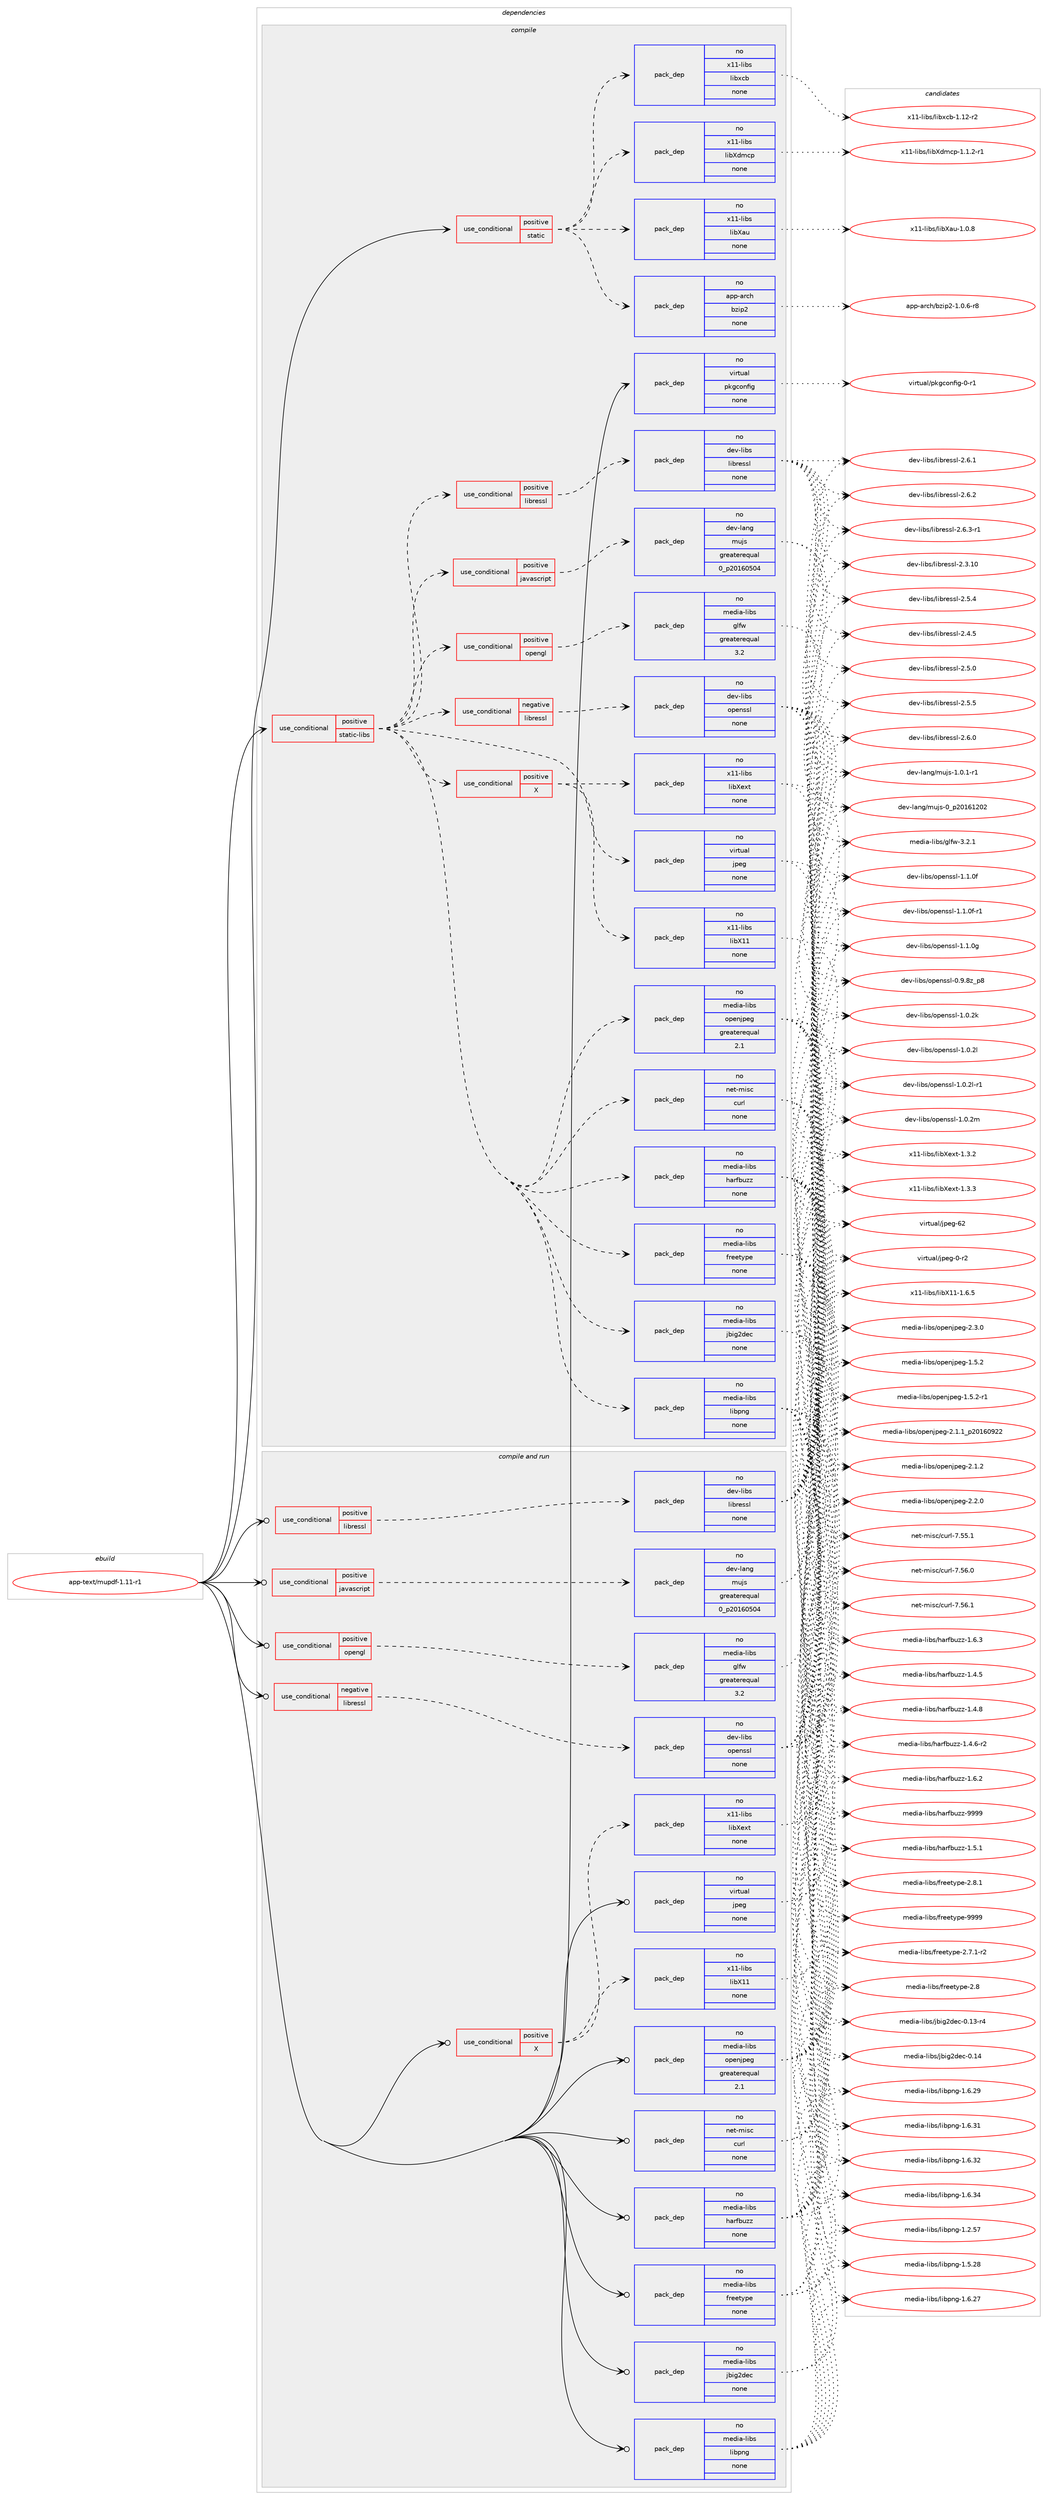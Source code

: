 digraph prolog {

# *************
# Graph options
# *************

newrank=true;
concentrate=true;
compound=true;
graph [rankdir=LR,fontname=Helvetica,fontsize=10,ranksep=1.5];#, ranksep=2.5, nodesep=0.2];
edge  [arrowhead=vee];
node  [fontname=Helvetica,fontsize=10];

# **********
# The ebuild
# **********

subgraph cluster_leftcol {
color=gray;
rank=same;
label=<<i>ebuild</i>>;
id [label="app-text/mupdf-1.11-r1", color=red, width=4, href="../app-text/mupdf-1.11-r1.svg"];
}

# ****************
# The dependencies
# ****************

subgraph cluster_midcol {
color=gray;
label=<<i>dependencies</i>>;
subgraph cluster_compile {
fillcolor="#eeeeee";
style=filled;
label=<<i>compile</i>>;
subgraph cond14798 {
dependency58202 [label=<<TABLE BORDER="0" CELLBORDER="1" CELLSPACING="0" CELLPADDING="4"><TR><TD ROWSPAN="3" CELLPADDING="10">use_conditional</TD></TR><TR><TD>positive</TD></TR><TR><TD>static</TD></TR></TABLE>>, shape=none, color=red];
subgraph pack42316 {
dependency58203 [label=<<TABLE BORDER="0" CELLBORDER="1" CELLSPACING="0" CELLPADDING="4" WIDTH="220"><TR><TD ROWSPAN="6" CELLPADDING="30">pack_dep</TD></TR><TR><TD WIDTH="110">no</TD></TR><TR><TD>app-arch</TD></TR><TR><TD>bzip2</TD></TR><TR><TD>none</TD></TR><TR><TD></TD></TR></TABLE>>, shape=none, color=blue];
}
dependency58202:e -> dependency58203:w [weight=20,style="dashed",arrowhead="vee"];
subgraph pack42317 {
dependency58204 [label=<<TABLE BORDER="0" CELLBORDER="1" CELLSPACING="0" CELLPADDING="4" WIDTH="220"><TR><TD ROWSPAN="6" CELLPADDING="30">pack_dep</TD></TR><TR><TD WIDTH="110">no</TD></TR><TR><TD>x11-libs</TD></TR><TR><TD>libXau</TD></TR><TR><TD>none</TD></TR><TR><TD></TD></TR></TABLE>>, shape=none, color=blue];
}
dependency58202:e -> dependency58204:w [weight=20,style="dashed",arrowhead="vee"];
subgraph pack42318 {
dependency58205 [label=<<TABLE BORDER="0" CELLBORDER="1" CELLSPACING="0" CELLPADDING="4" WIDTH="220"><TR><TD ROWSPAN="6" CELLPADDING="30">pack_dep</TD></TR><TR><TD WIDTH="110">no</TD></TR><TR><TD>x11-libs</TD></TR><TR><TD>libXdmcp</TD></TR><TR><TD>none</TD></TR><TR><TD></TD></TR></TABLE>>, shape=none, color=blue];
}
dependency58202:e -> dependency58205:w [weight=20,style="dashed",arrowhead="vee"];
subgraph pack42319 {
dependency58206 [label=<<TABLE BORDER="0" CELLBORDER="1" CELLSPACING="0" CELLPADDING="4" WIDTH="220"><TR><TD ROWSPAN="6" CELLPADDING="30">pack_dep</TD></TR><TR><TD WIDTH="110">no</TD></TR><TR><TD>x11-libs</TD></TR><TR><TD>libxcb</TD></TR><TR><TD>none</TD></TR><TR><TD></TD></TR></TABLE>>, shape=none, color=blue];
}
dependency58202:e -> dependency58206:w [weight=20,style="dashed",arrowhead="vee"];
}
id:e -> dependency58202:w [weight=20,style="solid",arrowhead="vee"];
subgraph cond14799 {
dependency58207 [label=<<TABLE BORDER="0" CELLBORDER="1" CELLSPACING="0" CELLPADDING="4"><TR><TD ROWSPAN="3" CELLPADDING="10">use_conditional</TD></TR><TR><TD>positive</TD></TR><TR><TD>static-libs</TD></TR></TABLE>>, shape=none, color=red];
subgraph cond14800 {
dependency58208 [label=<<TABLE BORDER="0" CELLBORDER="1" CELLSPACING="0" CELLPADDING="4"><TR><TD ROWSPAN="3" CELLPADDING="10">use_conditional</TD></TR><TR><TD>negative</TD></TR><TR><TD>libressl</TD></TR></TABLE>>, shape=none, color=red];
subgraph pack42320 {
dependency58209 [label=<<TABLE BORDER="0" CELLBORDER="1" CELLSPACING="0" CELLPADDING="4" WIDTH="220"><TR><TD ROWSPAN="6" CELLPADDING="30">pack_dep</TD></TR><TR><TD WIDTH="110">no</TD></TR><TR><TD>dev-libs</TD></TR><TR><TD>openssl</TD></TR><TR><TD>none</TD></TR><TR><TD></TD></TR></TABLE>>, shape=none, color=blue];
}
dependency58208:e -> dependency58209:w [weight=20,style="dashed",arrowhead="vee"];
}
dependency58207:e -> dependency58208:w [weight=20,style="dashed",arrowhead="vee"];
subgraph cond14801 {
dependency58210 [label=<<TABLE BORDER="0" CELLBORDER="1" CELLSPACING="0" CELLPADDING="4"><TR><TD ROWSPAN="3" CELLPADDING="10">use_conditional</TD></TR><TR><TD>positive</TD></TR><TR><TD>libressl</TD></TR></TABLE>>, shape=none, color=red];
subgraph pack42321 {
dependency58211 [label=<<TABLE BORDER="0" CELLBORDER="1" CELLSPACING="0" CELLPADDING="4" WIDTH="220"><TR><TD ROWSPAN="6" CELLPADDING="30">pack_dep</TD></TR><TR><TD WIDTH="110">no</TD></TR><TR><TD>dev-libs</TD></TR><TR><TD>libressl</TD></TR><TR><TD>none</TD></TR><TR><TD></TD></TR></TABLE>>, shape=none, color=blue];
}
dependency58210:e -> dependency58211:w [weight=20,style="dashed",arrowhead="vee"];
}
dependency58207:e -> dependency58210:w [weight=20,style="dashed",arrowhead="vee"];
subgraph cond14802 {
dependency58212 [label=<<TABLE BORDER="0" CELLBORDER="1" CELLSPACING="0" CELLPADDING="4"><TR><TD ROWSPAN="3" CELLPADDING="10">use_conditional</TD></TR><TR><TD>positive</TD></TR><TR><TD>javascript</TD></TR></TABLE>>, shape=none, color=red];
subgraph pack42322 {
dependency58213 [label=<<TABLE BORDER="0" CELLBORDER="1" CELLSPACING="0" CELLPADDING="4" WIDTH="220"><TR><TD ROWSPAN="6" CELLPADDING="30">pack_dep</TD></TR><TR><TD WIDTH="110">no</TD></TR><TR><TD>dev-lang</TD></TR><TR><TD>mujs</TD></TR><TR><TD>greaterequal</TD></TR><TR><TD>0_p20160504</TD></TR></TABLE>>, shape=none, color=blue];
}
dependency58212:e -> dependency58213:w [weight=20,style="dashed",arrowhead="vee"];
}
dependency58207:e -> dependency58212:w [weight=20,style="dashed",arrowhead="vee"];
subgraph pack42323 {
dependency58214 [label=<<TABLE BORDER="0" CELLBORDER="1" CELLSPACING="0" CELLPADDING="4" WIDTH="220"><TR><TD ROWSPAN="6" CELLPADDING="30">pack_dep</TD></TR><TR><TD WIDTH="110">no</TD></TR><TR><TD>media-libs</TD></TR><TR><TD>freetype</TD></TR><TR><TD>none</TD></TR><TR><TD></TD></TR></TABLE>>, shape=none, color=blue];
}
dependency58207:e -> dependency58214:w [weight=20,style="dashed",arrowhead="vee"];
subgraph pack42324 {
dependency58215 [label=<<TABLE BORDER="0" CELLBORDER="1" CELLSPACING="0" CELLPADDING="4" WIDTH="220"><TR><TD ROWSPAN="6" CELLPADDING="30">pack_dep</TD></TR><TR><TD WIDTH="110">no</TD></TR><TR><TD>media-libs</TD></TR><TR><TD>harfbuzz</TD></TR><TR><TD>none</TD></TR><TR><TD></TD></TR></TABLE>>, shape=none, color=blue];
}
dependency58207:e -> dependency58215:w [weight=20,style="dashed",arrowhead="vee"];
subgraph pack42325 {
dependency58216 [label=<<TABLE BORDER="0" CELLBORDER="1" CELLSPACING="0" CELLPADDING="4" WIDTH="220"><TR><TD ROWSPAN="6" CELLPADDING="30">pack_dep</TD></TR><TR><TD WIDTH="110">no</TD></TR><TR><TD>media-libs</TD></TR><TR><TD>jbig2dec</TD></TR><TR><TD>none</TD></TR><TR><TD></TD></TR></TABLE>>, shape=none, color=blue];
}
dependency58207:e -> dependency58216:w [weight=20,style="dashed",arrowhead="vee"];
subgraph pack42326 {
dependency58217 [label=<<TABLE BORDER="0" CELLBORDER="1" CELLSPACING="0" CELLPADDING="4" WIDTH="220"><TR><TD ROWSPAN="6" CELLPADDING="30">pack_dep</TD></TR><TR><TD WIDTH="110">no</TD></TR><TR><TD>media-libs</TD></TR><TR><TD>libpng</TD></TR><TR><TD>none</TD></TR><TR><TD></TD></TR></TABLE>>, shape=none, color=blue];
}
dependency58207:e -> dependency58217:w [weight=20,style="dashed",arrowhead="vee"];
subgraph pack42327 {
dependency58218 [label=<<TABLE BORDER="0" CELLBORDER="1" CELLSPACING="0" CELLPADDING="4" WIDTH="220"><TR><TD ROWSPAN="6" CELLPADDING="30">pack_dep</TD></TR><TR><TD WIDTH="110">no</TD></TR><TR><TD>media-libs</TD></TR><TR><TD>openjpeg</TD></TR><TR><TD>greaterequal</TD></TR><TR><TD>2.1</TD></TR></TABLE>>, shape=none, color=blue];
}
dependency58207:e -> dependency58218:w [weight=20,style="dashed",arrowhead="vee"];
subgraph pack42328 {
dependency58219 [label=<<TABLE BORDER="0" CELLBORDER="1" CELLSPACING="0" CELLPADDING="4" WIDTH="220"><TR><TD ROWSPAN="6" CELLPADDING="30">pack_dep</TD></TR><TR><TD WIDTH="110">no</TD></TR><TR><TD>net-misc</TD></TR><TR><TD>curl</TD></TR><TR><TD>none</TD></TR><TR><TD></TD></TR></TABLE>>, shape=none, color=blue];
}
dependency58207:e -> dependency58219:w [weight=20,style="dashed",arrowhead="vee"];
subgraph pack42329 {
dependency58220 [label=<<TABLE BORDER="0" CELLBORDER="1" CELLSPACING="0" CELLPADDING="4" WIDTH="220"><TR><TD ROWSPAN="6" CELLPADDING="30">pack_dep</TD></TR><TR><TD WIDTH="110">no</TD></TR><TR><TD>virtual</TD></TR><TR><TD>jpeg</TD></TR><TR><TD>none</TD></TR><TR><TD></TD></TR></TABLE>>, shape=none, color=blue];
}
dependency58207:e -> dependency58220:w [weight=20,style="dashed",arrowhead="vee"];
subgraph cond14803 {
dependency58221 [label=<<TABLE BORDER="0" CELLBORDER="1" CELLSPACING="0" CELLPADDING="4"><TR><TD ROWSPAN="3" CELLPADDING="10">use_conditional</TD></TR><TR><TD>positive</TD></TR><TR><TD>X</TD></TR></TABLE>>, shape=none, color=red];
subgraph pack42330 {
dependency58222 [label=<<TABLE BORDER="0" CELLBORDER="1" CELLSPACING="0" CELLPADDING="4" WIDTH="220"><TR><TD ROWSPAN="6" CELLPADDING="30">pack_dep</TD></TR><TR><TD WIDTH="110">no</TD></TR><TR><TD>x11-libs</TD></TR><TR><TD>libX11</TD></TR><TR><TD>none</TD></TR><TR><TD></TD></TR></TABLE>>, shape=none, color=blue];
}
dependency58221:e -> dependency58222:w [weight=20,style="dashed",arrowhead="vee"];
subgraph pack42331 {
dependency58223 [label=<<TABLE BORDER="0" CELLBORDER="1" CELLSPACING="0" CELLPADDING="4" WIDTH="220"><TR><TD ROWSPAN="6" CELLPADDING="30">pack_dep</TD></TR><TR><TD WIDTH="110">no</TD></TR><TR><TD>x11-libs</TD></TR><TR><TD>libXext</TD></TR><TR><TD>none</TD></TR><TR><TD></TD></TR></TABLE>>, shape=none, color=blue];
}
dependency58221:e -> dependency58223:w [weight=20,style="dashed",arrowhead="vee"];
}
dependency58207:e -> dependency58221:w [weight=20,style="dashed",arrowhead="vee"];
subgraph cond14804 {
dependency58224 [label=<<TABLE BORDER="0" CELLBORDER="1" CELLSPACING="0" CELLPADDING="4"><TR><TD ROWSPAN="3" CELLPADDING="10">use_conditional</TD></TR><TR><TD>positive</TD></TR><TR><TD>opengl</TD></TR></TABLE>>, shape=none, color=red];
subgraph pack42332 {
dependency58225 [label=<<TABLE BORDER="0" CELLBORDER="1" CELLSPACING="0" CELLPADDING="4" WIDTH="220"><TR><TD ROWSPAN="6" CELLPADDING="30">pack_dep</TD></TR><TR><TD WIDTH="110">no</TD></TR><TR><TD>media-libs</TD></TR><TR><TD>glfw</TD></TR><TR><TD>greaterequal</TD></TR><TR><TD>3.2</TD></TR></TABLE>>, shape=none, color=blue];
}
dependency58224:e -> dependency58225:w [weight=20,style="dashed",arrowhead="vee"];
}
dependency58207:e -> dependency58224:w [weight=20,style="dashed",arrowhead="vee"];
}
id:e -> dependency58207:w [weight=20,style="solid",arrowhead="vee"];
subgraph pack42333 {
dependency58226 [label=<<TABLE BORDER="0" CELLBORDER="1" CELLSPACING="0" CELLPADDING="4" WIDTH="220"><TR><TD ROWSPAN="6" CELLPADDING="30">pack_dep</TD></TR><TR><TD WIDTH="110">no</TD></TR><TR><TD>virtual</TD></TR><TR><TD>pkgconfig</TD></TR><TR><TD>none</TD></TR><TR><TD></TD></TR></TABLE>>, shape=none, color=blue];
}
id:e -> dependency58226:w [weight=20,style="solid",arrowhead="vee"];
}
subgraph cluster_compileandrun {
fillcolor="#eeeeee";
style=filled;
label=<<i>compile and run</i>>;
subgraph cond14805 {
dependency58227 [label=<<TABLE BORDER="0" CELLBORDER="1" CELLSPACING="0" CELLPADDING="4"><TR><TD ROWSPAN="3" CELLPADDING="10">use_conditional</TD></TR><TR><TD>negative</TD></TR><TR><TD>libressl</TD></TR></TABLE>>, shape=none, color=red];
subgraph pack42334 {
dependency58228 [label=<<TABLE BORDER="0" CELLBORDER="1" CELLSPACING="0" CELLPADDING="4" WIDTH="220"><TR><TD ROWSPAN="6" CELLPADDING="30">pack_dep</TD></TR><TR><TD WIDTH="110">no</TD></TR><TR><TD>dev-libs</TD></TR><TR><TD>openssl</TD></TR><TR><TD>none</TD></TR><TR><TD></TD></TR></TABLE>>, shape=none, color=blue];
}
dependency58227:e -> dependency58228:w [weight=20,style="dashed",arrowhead="vee"];
}
id:e -> dependency58227:w [weight=20,style="solid",arrowhead="odotvee"];
subgraph cond14806 {
dependency58229 [label=<<TABLE BORDER="0" CELLBORDER="1" CELLSPACING="0" CELLPADDING="4"><TR><TD ROWSPAN="3" CELLPADDING="10">use_conditional</TD></TR><TR><TD>positive</TD></TR><TR><TD>X</TD></TR></TABLE>>, shape=none, color=red];
subgraph pack42335 {
dependency58230 [label=<<TABLE BORDER="0" CELLBORDER="1" CELLSPACING="0" CELLPADDING="4" WIDTH="220"><TR><TD ROWSPAN="6" CELLPADDING="30">pack_dep</TD></TR><TR><TD WIDTH="110">no</TD></TR><TR><TD>x11-libs</TD></TR><TR><TD>libX11</TD></TR><TR><TD>none</TD></TR><TR><TD></TD></TR></TABLE>>, shape=none, color=blue];
}
dependency58229:e -> dependency58230:w [weight=20,style="dashed",arrowhead="vee"];
subgraph pack42336 {
dependency58231 [label=<<TABLE BORDER="0" CELLBORDER="1" CELLSPACING="0" CELLPADDING="4" WIDTH="220"><TR><TD ROWSPAN="6" CELLPADDING="30">pack_dep</TD></TR><TR><TD WIDTH="110">no</TD></TR><TR><TD>x11-libs</TD></TR><TR><TD>libXext</TD></TR><TR><TD>none</TD></TR><TR><TD></TD></TR></TABLE>>, shape=none, color=blue];
}
dependency58229:e -> dependency58231:w [weight=20,style="dashed",arrowhead="vee"];
}
id:e -> dependency58229:w [weight=20,style="solid",arrowhead="odotvee"];
subgraph cond14807 {
dependency58232 [label=<<TABLE BORDER="0" CELLBORDER="1" CELLSPACING="0" CELLPADDING="4"><TR><TD ROWSPAN="3" CELLPADDING="10">use_conditional</TD></TR><TR><TD>positive</TD></TR><TR><TD>javascript</TD></TR></TABLE>>, shape=none, color=red];
subgraph pack42337 {
dependency58233 [label=<<TABLE BORDER="0" CELLBORDER="1" CELLSPACING="0" CELLPADDING="4" WIDTH="220"><TR><TD ROWSPAN="6" CELLPADDING="30">pack_dep</TD></TR><TR><TD WIDTH="110">no</TD></TR><TR><TD>dev-lang</TD></TR><TR><TD>mujs</TD></TR><TR><TD>greaterequal</TD></TR><TR><TD>0_p20160504</TD></TR></TABLE>>, shape=none, color=blue];
}
dependency58232:e -> dependency58233:w [weight=20,style="dashed",arrowhead="vee"];
}
id:e -> dependency58232:w [weight=20,style="solid",arrowhead="odotvee"];
subgraph cond14808 {
dependency58234 [label=<<TABLE BORDER="0" CELLBORDER="1" CELLSPACING="0" CELLPADDING="4"><TR><TD ROWSPAN="3" CELLPADDING="10">use_conditional</TD></TR><TR><TD>positive</TD></TR><TR><TD>libressl</TD></TR></TABLE>>, shape=none, color=red];
subgraph pack42338 {
dependency58235 [label=<<TABLE BORDER="0" CELLBORDER="1" CELLSPACING="0" CELLPADDING="4" WIDTH="220"><TR><TD ROWSPAN="6" CELLPADDING="30">pack_dep</TD></TR><TR><TD WIDTH="110">no</TD></TR><TR><TD>dev-libs</TD></TR><TR><TD>libressl</TD></TR><TR><TD>none</TD></TR><TR><TD></TD></TR></TABLE>>, shape=none, color=blue];
}
dependency58234:e -> dependency58235:w [weight=20,style="dashed",arrowhead="vee"];
}
id:e -> dependency58234:w [weight=20,style="solid",arrowhead="odotvee"];
subgraph cond14809 {
dependency58236 [label=<<TABLE BORDER="0" CELLBORDER="1" CELLSPACING="0" CELLPADDING="4"><TR><TD ROWSPAN="3" CELLPADDING="10">use_conditional</TD></TR><TR><TD>positive</TD></TR><TR><TD>opengl</TD></TR></TABLE>>, shape=none, color=red];
subgraph pack42339 {
dependency58237 [label=<<TABLE BORDER="0" CELLBORDER="1" CELLSPACING="0" CELLPADDING="4" WIDTH="220"><TR><TD ROWSPAN="6" CELLPADDING="30">pack_dep</TD></TR><TR><TD WIDTH="110">no</TD></TR><TR><TD>media-libs</TD></TR><TR><TD>glfw</TD></TR><TR><TD>greaterequal</TD></TR><TR><TD>3.2</TD></TR></TABLE>>, shape=none, color=blue];
}
dependency58236:e -> dependency58237:w [weight=20,style="dashed",arrowhead="vee"];
}
id:e -> dependency58236:w [weight=20,style="solid",arrowhead="odotvee"];
subgraph pack42340 {
dependency58238 [label=<<TABLE BORDER="0" CELLBORDER="1" CELLSPACING="0" CELLPADDING="4" WIDTH="220"><TR><TD ROWSPAN="6" CELLPADDING="30">pack_dep</TD></TR><TR><TD WIDTH="110">no</TD></TR><TR><TD>media-libs</TD></TR><TR><TD>freetype</TD></TR><TR><TD>none</TD></TR><TR><TD></TD></TR></TABLE>>, shape=none, color=blue];
}
id:e -> dependency58238:w [weight=20,style="solid",arrowhead="odotvee"];
subgraph pack42341 {
dependency58239 [label=<<TABLE BORDER="0" CELLBORDER="1" CELLSPACING="0" CELLPADDING="4" WIDTH="220"><TR><TD ROWSPAN="6" CELLPADDING="30">pack_dep</TD></TR><TR><TD WIDTH="110">no</TD></TR><TR><TD>media-libs</TD></TR><TR><TD>harfbuzz</TD></TR><TR><TD>none</TD></TR><TR><TD></TD></TR></TABLE>>, shape=none, color=blue];
}
id:e -> dependency58239:w [weight=20,style="solid",arrowhead="odotvee"];
subgraph pack42342 {
dependency58240 [label=<<TABLE BORDER="0" CELLBORDER="1" CELLSPACING="0" CELLPADDING="4" WIDTH="220"><TR><TD ROWSPAN="6" CELLPADDING="30">pack_dep</TD></TR><TR><TD WIDTH="110">no</TD></TR><TR><TD>media-libs</TD></TR><TR><TD>jbig2dec</TD></TR><TR><TD>none</TD></TR><TR><TD></TD></TR></TABLE>>, shape=none, color=blue];
}
id:e -> dependency58240:w [weight=20,style="solid",arrowhead="odotvee"];
subgraph pack42343 {
dependency58241 [label=<<TABLE BORDER="0" CELLBORDER="1" CELLSPACING="0" CELLPADDING="4" WIDTH="220"><TR><TD ROWSPAN="6" CELLPADDING="30">pack_dep</TD></TR><TR><TD WIDTH="110">no</TD></TR><TR><TD>media-libs</TD></TR><TR><TD>libpng</TD></TR><TR><TD>none</TD></TR><TR><TD></TD></TR></TABLE>>, shape=none, color=blue];
}
id:e -> dependency58241:w [weight=20,style="solid",arrowhead="odotvee"];
subgraph pack42344 {
dependency58242 [label=<<TABLE BORDER="0" CELLBORDER="1" CELLSPACING="0" CELLPADDING="4" WIDTH="220"><TR><TD ROWSPAN="6" CELLPADDING="30">pack_dep</TD></TR><TR><TD WIDTH="110">no</TD></TR><TR><TD>media-libs</TD></TR><TR><TD>openjpeg</TD></TR><TR><TD>greaterequal</TD></TR><TR><TD>2.1</TD></TR></TABLE>>, shape=none, color=blue];
}
id:e -> dependency58242:w [weight=20,style="solid",arrowhead="odotvee"];
subgraph pack42345 {
dependency58243 [label=<<TABLE BORDER="0" CELLBORDER="1" CELLSPACING="0" CELLPADDING="4" WIDTH="220"><TR><TD ROWSPAN="6" CELLPADDING="30">pack_dep</TD></TR><TR><TD WIDTH="110">no</TD></TR><TR><TD>net-misc</TD></TR><TR><TD>curl</TD></TR><TR><TD>none</TD></TR><TR><TD></TD></TR></TABLE>>, shape=none, color=blue];
}
id:e -> dependency58243:w [weight=20,style="solid",arrowhead="odotvee"];
subgraph pack42346 {
dependency58244 [label=<<TABLE BORDER="0" CELLBORDER="1" CELLSPACING="0" CELLPADDING="4" WIDTH="220"><TR><TD ROWSPAN="6" CELLPADDING="30">pack_dep</TD></TR><TR><TD WIDTH="110">no</TD></TR><TR><TD>virtual</TD></TR><TR><TD>jpeg</TD></TR><TR><TD>none</TD></TR><TR><TD></TD></TR></TABLE>>, shape=none, color=blue];
}
id:e -> dependency58244:w [weight=20,style="solid",arrowhead="odotvee"];
}
subgraph cluster_run {
fillcolor="#eeeeee";
style=filled;
label=<<i>run</i>>;
}
}

# **************
# The candidates
# **************

subgraph cluster_choices {
rank=same;
color=gray;
label=<<i>candidates</i>>;

subgraph choice42316 {
color=black;
nodesep=1;
choice971121124597114991044798122105112504549464846544511456 [label="app-arch/bzip2-1.0.6-r8", color=red, width=4,href="../app-arch/bzip2-1.0.6-r8.svg"];
dependency58203:e -> choice971121124597114991044798122105112504549464846544511456:w [style=dotted,weight="100"];
}
subgraph choice42317 {
color=black;
nodesep=1;
choice1204949451081059811547108105988897117454946484656 [label="x11-libs/libXau-1.0.8", color=red, width=4,href="../x11-libs/libXau-1.0.8.svg"];
dependency58204:e -> choice1204949451081059811547108105988897117454946484656:w [style=dotted,weight="100"];
}
subgraph choice42318 {
color=black;
nodesep=1;
choice12049494510810598115471081059888100109991124549464946504511449 [label="x11-libs/libXdmcp-1.1.2-r1", color=red, width=4,href="../x11-libs/libXdmcp-1.1.2-r1.svg"];
dependency58205:e -> choice12049494510810598115471081059888100109991124549464946504511449:w [style=dotted,weight="100"];
}
subgraph choice42319 {
color=black;
nodesep=1;
choice120494945108105981154710810598120999845494649504511450 [label="x11-libs/libxcb-1.12-r2", color=red, width=4,href="../x11-libs/libxcb-1.12-r2.svg"];
dependency58206:e -> choice120494945108105981154710810598120999845494649504511450:w [style=dotted,weight="100"];
}
subgraph choice42320 {
color=black;
nodesep=1;
choice1001011184510810598115471111121011101151151084548465746561229511256 [label="dev-libs/openssl-0.9.8z_p8", color=red, width=4,href="../dev-libs/openssl-0.9.8z_p8.svg"];
choice100101118451081059811547111112101110115115108454946484650107 [label="dev-libs/openssl-1.0.2k", color=red, width=4,href="../dev-libs/openssl-1.0.2k.svg"];
choice100101118451081059811547111112101110115115108454946484650108 [label="dev-libs/openssl-1.0.2l", color=red, width=4,href="../dev-libs/openssl-1.0.2l.svg"];
choice1001011184510810598115471111121011101151151084549464846501084511449 [label="dev-libs/openssl-1.0.2l-r1", color=red, width=4,href="../dev-libs/openssl-1.0.2l-r1.svg"];
choice100101118451081059811547111112101110115115108454946484650109 [label="dev-libs/openssl-1.0.2m", color=red, width=4,href="../dev-libs/openssl-1.0.2m.svg"];
choice100101118451081059811547111112101110115115108454946494648102 [label="dev-libs/openssl-1.1.0f", color=red, width=4,href="../dev-libs/openssl-1.1.0f.svg"];
choice1001011184510810598115471111121011101151151084549464946481024511449 [label="dev-libs/openssl-1.1.0f-r1", color=red, width=4,href="../dev-libs/openssl-1.1.0f-r1.svg"];
choice100101118451081059811547111112101110115115108454946494648103 [label="dev-libs/openssl-1.1.0g", color=red, width=4,href="../dev-libs/openssl-1.1.0g.svg"];
dependency58209:e -> choice1001011184510810598115471111121011101151151084548465746561229511256:w [style=dotted,weight="100"];
dependency58209:e -> choice100101118451081059811547111112101110115115108454946484650107:w [style=dotted,weight="100"];
dependency58209:e -> choice100101118451081059811547111112101110115115108454946484650108:w [style=dotted,weight="100"];
dependency58209:e -> choice1001011184510810598115471111121011101151151084549464846501084511449:w [style=dotted,weight="100"];
dependency58209:e -> choice100101118451081059811547111112101110115115108454946484650109:w [style=dotted,weight="100"];
dependency58209:e -> choice100101118451081059811547111112101110115115108454946494648102:w [style=dotted,weight="100"];
dependency58209:e -> choice1001011184510810598115471111121011101151151084549464946481024511449:w [style=dotted,weight="100"];
dependency58209:e -> choice100101118451081059811547111112101110115115108454946494648103:w [style=dotted,weight="100"];
}
subgraph choice42321 {
color=black;
nodesep=1;
choice1001011184510810598115471081059811410111511510845504651464948 [label="dev-libs/libressl-2.3.10", color=red, width=4,href="../dev-libs/libressl-2.3.10.svg"];
choice10010111845108105981154710810598114101115115108455046524653 [label="dev-libs/libressl-2.4.5", color=red, width=4,href="../dev-libs/libressl-2.4.5.svg"];
choice10010111845108105981154710810598114101115115108455046534648 [label="dev-libs/libressl-2.5.0", color=red, width=4,href="../dev-libs/libressl-2.5.0.svg"];
choice10010111845108105981154710810598114101115115108455046534652 [label="dev-libs/libressl-2.5.4", color=red, width=4,href="../dev-libs/libressl-2.5.4.svg"];
choice10010111845108105981154710810598114101115115108455046534653 [label="dev-libs/libressl-2.5.5", color=red, width=4,href="../dev-libs/libressl-2.5.5.svg"];
choice10010111845108105981154710810598114101115115108455046544648 [label="dev-libs/libressl-2.6.0", color=red, width=4,href="../dev-libs/libressl-2.6.0.svg"];
choice10010111845108105981154710810598114101115115108455046544649 [label="dev-libs/libressl-2.6.1", color=red, width=4,href="../dev-libs/libressl-2.6.1.svg"];
choice10010111845108105981154710810598114101115115108455046544650 [label="dev-libs/libressl-2.6.2", color=red, width=4,href="../dev-libs/libressl-2.6.2.svg"];
choice100101118451081059811547108105981141011151151084550465446514511449 [label="dev-libs/libressl-2.6.3-r1", color=red, width=4,href="../dev-libs/libressl-2.6.3-r1.svg"];
dependency58211:e -> choice1001011184510810598115471081059811410111511510845504651464948:w [style=dotted,weight="100"];
dependency58211:e -> choice10010111845108105981154710810598114101115115108455046524653:w [style=dotted,weight="100"];
dependency58211:e -> choice10010111845108105981154710810598114101115115108455046534648:w [style=dotted,weight="100"];
dependency58211:e -> choice10010111845108105981154710810598114101115115108455046534652:w [style=dotted,weight="100"];
dependency58211:e -> choice10010111845108105981154710810598114101115115108455046534653:w [style=dotted,weight="100"];
dependency58211:e -> choice10010111845108105981154710810598114101115115108455046544648:w [style=dotted,weight="100"];
dependency58211:e -> choice10010111845108105981154710810598114101115115108455046544649:w [style=dotted,weight="100"];
dependency58211:e -> choice10010111845108105981154710810598114101115115108455046544650:w [style=dotted,weight="100"];
dependency58211:e -> choice100101118451081059811547108105981141011151151084550465446514511449:w [style=dotted,weight="100"];
}
subgraph choice42322 {
color=black;
nodesep=1;
choice1001011184510897110103471091171061154548951125048495449504850 [label="dev-lang/mujs-0_p20161202", color=red, width=4,href="../dev-lang/mujs-0_p20161202.svg"];
choice1001011184510897110103471091171061154549464846494511449 [label="dev-lang/mujs-1.0.1-r1", color=red, width=4,href="../dev-lang/mujs-1.0.1-r1.svg"];
dependency58213:e -> choice1001011184510897110103471091171061154548951125048495449504850:w [style=dotted,weight="100"];
dependency58213:e -> choice1001011184510897110103471091171061154549464846494511449:w [style=dotted,weight="100"];
}
subgraph choice42323 {
color=black;
nodesep=1;
choice109101100105974510810598115471021141011011161211121014550465546494511450 [label="media-libs/freetype-2.7.1-r2", color=red, width=4,href="../media-libs/freetype-2.7.1-r2.svg"];
choice1091011001059745108105981154710211410110111612111210145504656 [label="media-libs/freetype-2.8", color=red, width=4,href="../media-libs/freetype-2.8.svg"];
choice10910110010597451081059811547102114101101116121112101455046564649 [label="media-libs/freetype-2.8.1", color=red, width=4,href="../media-libs/freetype-2.8.1.svg"];
choice109101100105974510810598115471021141011011161211121014557575757 [label="media-libs/freetype-9999", color=red, width=4,href="../media-libs/freetype-9999.svg"];
dependency58214:e -> choice109101100105974510810598115471021141011011161211121014550465546494511450:w [style=dotted,weight="100"];
dependency58214:e -> choice1091011001059745108105981154710211410110111612111210145504656:w [style=dotted,weight="100"];
dependency58214:e -> choice10910110010597451081059811547102114101101116121112101455046564649:w [style=dotted,weight="100"];
dependency58214:e -> choice109101100105974510810598115471021141011011161211121014557575757:w [style=dotted,weight="100"];
}
subgraph choice42324 {
color=black;
nodesep=1;
choice109101100105974510810598115471049711410298117122122454946524653 [label="media-libs/harfbuzz-1.4.5", color=red, width=4,href="../media-libs/harfbuzz-1.4.5.svg"];
choice1091011001059745108105981154710497114102981171221224549465246544511450 [label="media-libs/harfbuzz-1.4.6-r2", color=red, width=4,href="../media-libs/harfbuzz-1.4.6-r2.svg"];
choice109101100105974510810598115471049711410298117122122454946524656 [label="media-libs/harfbuzz-1.4.8", color=red, width=4,href="../media-libs/harfbuzz-1.4.8.svg"];
choice109101100105974510810598115471049711410298117122122454946534649 [label="media-libs/harfbuzz-1.5.1", color=red, width=4,href="../media-libs/harfbuzz-1.5.1.svg"];
choice109101100105974510810598115471049711410298117122122454946544650 [label="media-libs/harfbuzz-1.6.2", color=red, width=4,href="../media-libs/harfbuzz-1.6.2.svg"];
choice109101100105974510810598115471049711410298117122122454946544651 [label="media-libs/harfbuzz-1.6.3", color=red, width=4,href="../media-libs/harfbuzz-1.6.3.svg"];
choice1091011001059745108105981154710497114102981171221224557575757 [label="media-libs/harfbuzz-9999", color=red, width=4,href="../media-libs/harfbuzz-9999.svg"];
dependency58215:e -> choice109101100105974510810598115471049711410298117122122454946524653:w [style=dotted,weight="100"];
dependency58215:e -> choice1091011001059745108105981154710497114102981171221224549465246544511450:w [style=dotted,weight="100"];
dependency58215:e -> choice109101100105974510810598115471049711410298117122122454946524656:w [style=dotted,weight="100"];
dependency58215:e -> choice109101100105974510810598115471049711410298117122122454946534649:w [style=dotted,weight="100"];
dependency58215:e -> choice109101100105974510810598115471049711410298117122122454946544650:w [style=dotted,weight="100"];
dependency58215:e -> choice109101100105974510810598115471049711410298117122122454946544651:w [style=dotted,weight="100"];
dependency58215:e -> choice1091011001059745108105981154710497114102981171221224557575757:w [style=dotted,weight="100"];
}
subgraph choice42325 {
color=black;
nodesep=1;
choice1091011001059745108105981154710698105103501001019945484649514511452 [label="media-libs/jbig2dec-0.13-r4", color=red, width=4,href="../media-libs/jbig2dec-0.13-r4.svg"];
choice109101100105974510810598115471069810510350100101994548464952 [label="media-libs/jbig2dec-0.14", color=red, width=4,href="../media-libs/jbig2dec-0.14.svg"];
dependency58216:e -> choice1091011001059745108105981154710698105103501001019945484649514511452:w [style=dotted,weight="100"];
dependency58216:e -> choice109101100105974510810598115471069810510350100101994548464952:w [style=dotted,weight="100"];
}
subgraph choice42326 {
color=black;
nodesep=1;
choice109101100105974510810598115471081059811211010345494650465355 [label="media-libs/libpng-1.2.57", color=red, width=4,href="../media-libs/libpng-1.2.57.svg"];
choice109101100105974510810598115471081059811211010345494653465056 [label="media-libs/libpng-1.5.28", color=red, width=4,href="../media-libs/libpng-1.5.28.svg"];
choice109101100105974510810598115471081059811211010345494654465055 [label="media-libs/libpng-1.6.27", color=red, width=4,href="../media-libs/libpng-1.6.27.svg"];
choice109101100105974510810598115471081059811211010345494654465057 [label="media-libs/libpng-1.6.29", color=red, width=4,href="../media-libs/libpng-1.6.29.svg"];
choice109101100105974510810598115471081059811211010345494654465149 [label="media-libs/libpng-1.6.31", color=red, width=4,href="../media-libs/libpng-1.6.31.svg"];
choice109101100105974510810598115471081059811211010345494654465150 [label="media-libs/libpng-1.6.32", color=red, width=4,href="../media-libs/libpng-1.6.32.svg"];
choice109101100105974510810598115471081059811211010345494654465152 [label="media-libs/libpng-1.6.34", color=red, width=4,href="../media-libs/libpng-1.6.34.svg"];
dependency58217:e -> choice109101100105974510810598115471081059811211010345494650465355:w [style=dotted,weight="100"];
dependency58217:e -> choice109101100105974510810598115471081059811211010345494653465056:w [style=dotted,weight="100"];
dependency58217:e -> choice109101100105974510810598115471081059811211010345494654465055:w [style=dotted,weight="100"];
dependency58217:e -> choice109101100105974510810598115471081059811211010345494654465057:w [style=dotted,weight="100"];
dependency58217:e -> choice109101100105974510810598115471081059811211010345494654465149:w [style=dotted,weight="100"];
dependency58217:e -> choice109101100105974510810598115471081059811211010345494654465150:w [style=dotted,weight="100"];
dependency58217:e -> choice109101100105974510810598115471081059811211010345494654465152:w [style=dotted,weight="100"];
}
subgraph choice42327 {
color=black;
nodesep=1;
choice10910110010597451081059811547111112101110106112101103454946534650 [label="media-libs/openjpeg-1.5.2", color=red, width=4,href="../media-libs/openjpeg-1.5.2.svg"];
choice109101100105974510810598115471111121011101061121011034549465346504511449 [label="media-libs/openjpeg-1.5.2-r1", color=red, width=4,href="../media-libs/openjpeg-1.5.2-r1.svg"];
choice10910110010597451081059811547111112101110106112101103455046494649951125048495448575050 [label="media-libs/openjpeg-2.1.1_p20160922", color=red, width=4,href="../media-libs/openjpeg-2.1.1_p20160922.svg"];
choice10910110010597451081059811547111112101110106112101103455046494650 [label="media-libs/openjpeg-2.1.2", color=red, width=4,href="../media-libs/openjpeg-2.1.2.svg"];
choice10910110010597451081059811547111112101110106112101103455046504648 [label="media-libs/openjpeg-2.2.0", color=red, width=4,href="../media-libs/openjpeg-2.2.0.svg"];
choice10910110010597451081059811547111112101110106112101103455046514648 [label="media-libs/openjpeg-2.3.0", color=red, width=4,href="../media-libs/openjpeg-2.3.0.svg"];
dependency58218:e -> choice10910110010597451081059811547111112101110106112101103454946534650:w [style=dotted,weight="100"];
dependency58218:e -> choice109101100105974510810598115471111121011101061121011034549465346504511449:w [style=dotted,weight="100"];
dependency58218:e -> choice10910110010597451081059811547111112101110106112101103455046494649951125048495448575050:w [style=dotted,weight="100"];
dependency58218:e -> choice10910110010597451081059811547111112101110106112101103455046494650:w [style=dotted,weight="100"];
dependency58218:e -> choice10910110010597451081059811547111112101110106112101103455046504648:w [style=dotted,weight="100"];
dependency58218:e -> choice10910110010597451081059811547111112101110106112101103455046514648:w [style=dotted,weight="100"];
}
subgraph choice42328 {
color=black;
nodesep=1;
choice1101011164510910511599479911711410845554653534649 [label="net-misc/curl-7.55.1", color=red, width=4,href="../net-misc/curl-7.55.1.svg"];
choice1101011164510910511599479911711410845554653544648 [label="net-misc/curl-7.56.0", color=red, width=4,href="../net-misc/curl-7.56.0.svg"];
choice1101011164510910511599479911711410845554653544649 [label="net-misc/curl-7.56.1", color=red, width=4,href="../net-misc/curl-7.56.1.svg"];
dependency58219:e -> choice1101011164510910511599479911711410845554653534649:w [style=dotted,weight="100"];
dependency58219:e -> choice1101011164510910511599479911711410845554653544648:w [style=dotted,weight="100"];
dependency58219:e -> choice1101011164510910511599479911711410845554653544649:w [style=dotted,weight="100"];
}
subgraph choice42329 {
color=black;
nodesep=1;
choice118105114116117971084710611210110345484511450 [label="virtual/jpeg-0-r2", color=red, width=4,href="../virtual/jpeg-0-r2.svg"];
choice1181051141161179710847106112101103455450 [label="virtual/jpeg-62", color=red, width=4,href="../virtual/jpeg-62.svg"];
dependency58220:e -> choice118105114116117971084710611210110345484511450:w [style=dotted,weight="100"];
dependency58220:e -> choice1181051141161179710847106112101103455450:w [style=dotted,weight="100"];
}
subgraph choice42330 {
color=black;
nodesep=1;
choice120494945108105981154710810598884949454946544653 [label="x11-libs/libX11-1.6.5", color=red, width=4,href="../x11-libs/libX11-1.6.5.svg"];
dependency58222:e -> choice120494945108105981154710810598884949454946544653:w [style=dotted,weight="100"];
}
subgraph choice42331 {
color=black;
nodesep=1;
choice12049494510810598115471081059888101120116454946514650 [label="x11-libs/libXext-1.3.2", color=red, width=4,href="../x11-libs/libXext-1.3.2.svg"];
choice12049494510810598115471081059888101120116454946514651 [label="x11-libs/libXext-1.3.3", color=red, width=4,href="../x11-libs/libXext-1.3.3.svg"];
dependency58223:e -> choice12049494510810598115471081059888101120116454946514650:w [style=dotted,weight="100"];
dependency58223:e -> choice12049494510810598115471081059888101120116454946514651:w [style=dotted,weight="100"];
}
subgraph choice42332 {
color=black;
nodesep=1;
choice10910110010597451081059811547103108102119455146504649 [label="media-libs/glfw-3.2.1", color=red, width=4,href="../media-libs/glfw-3.2.1.svg"];
dependency58225:e -> choice10910110010597451081059811547103108102119455146504649:w [style=dotted,weight="100"];
}
subgraph choice42333 {
color=black;
nodesep=1;
choice11810511411611797108471121071039911111010210510345484511449 [label="virtual/pkgconfig-0-r1", color=red, width=4,href="../virtual/pkgconfig-0-r1.svg"];
dependency58226:e -> choice11810511411611797108471121071039911111010210510345484511449:w [style=dotted,weight="100"];
}
subgraph choice42334 {
color=black;
nodesep=1;
choice1001011184510810598115471111121011101151151084548465746561229511256 [label="dev-libs/openssl-0.9.8z_p8", color=red, width=4,href="../dev-libs/openssl-0.9.8z_p8.svg"];
choice100101118451081059811547111112101110115115108454946484650107 [label="dev-libs/openssl-1.0.2k", color=red, width=4,href="../dev-libs/openssl-1.0.2k.svg"];
choice100101118451081059811547111112101110115115108454946484650108 [label="dev-libs/openssl-1.0.2l", color=red, width=4,href="../dev-libs/openssl-1.0.2l.svg"];
choice1001011184510810598115471111121011101151151084549464846501084511449 [label="dev-libs/openssl-1.0.2l-r1", color=red, width=4,href="../dev-libs/openssl-1.0.2l-r1.svg"];
choice100101118451081059811547111112101110115115108454946484650109 [label="dev-libs/openssl-1.0.2m", color=red, width=4,href="../dev-libs/openssl-1.0.2m.svg"];
choice100101118451081059811547111112101110115115108454946494648102 [label="dev-libs/openssl-1.1.0f", color=red, width=4,href="../dev-libs/openssl-1.1.0f.svg"];
choice1001011184510810598115471111121011101151151084549464946481024511449 [label="dev-libs/openssl-1.1.0f-r1", color=red, width=4,href="../dev-libs/openssl-1.1.0f-r1.svg"];
choice100101118451081059811547111112101110115115108454946494648103 [label="dev-libs/openssl-1.1.0g", color=red, width=4,href="../dev-libs/openssl-1.1.0g.svg"];
dependency58228:e -> choice1001011184510810598115471111121011101151151084548465746561229511256:w [style=dotted,weight="100"];
dependency58228:e -> choice100101118451081059811547111112101110115115108454946484650107:w [style=dotted,weight="100"];
dependency58228:e -> choice100101118451081059811547111112101110115115108454946484650108:w [style=dotted,weight="100"];
dependency58228:e -> choice1001011184510810598115471111121011101151151084549464846501084511449:w [style=dotted,weight="100"];
dependency58228:e -> choice100101118451081059811547111112101110115115108454946484650109:w [style=dotted,weight="100"];
dependency58228:e -> choice100101118451081059811547111112101110115115108454946494648102:w [style=dotted,weight="100"];
dependency58228:e -> choice1001011184510810598115471111121011101151151084549464946481024511449:w [style=dotted,weight="100"];
dependency58228:e -> choice100101118451081059811547111112101110115115108454946494648103:w [style=dotted,weight="100"];
}
subgraph choice42335 {
color=black;
nodesep=1;
choice120494945108105981154710810598884949454946544653 [label="x11-libs/libX11-1.6.5", color=red, width=4,href="../x11-libs/libX11-1.6.5.svg"];
dependency58230:e -> choice120494945108105981154710810598884949454946544653:w [style=dotted,weight="100"];
}
subgraph choice42336 {
color=black;
nodesep=1;
choice12049494510810598115471081059888101120116454946514650 [label="x11-libs/libXext-1.3.2", color=red, width=4,href="../x11-libs/libXext-1.3.2.svg"];
choice12049494510810598115471081059888101120116454946514651 [label="x11-libs/libXext-1.3.3", color=red, width=4,href="../x11-libs/libXext-1.3.3.svg"];
dependency58231:e -> choice12049494510810598115471081059888101120116454946514650:w [style=dotted,weight="100"];
dependency58231:e -> choice12049494510810598115471081059888101120116454946514651:w [style=dotted,weight="100"];
}
subgraph choice42337 {
color=black;
nodesep=1;
choice1001011184510897110103471091171061154548951125048495449504850 [label="dev-lang/mujs-0_p20161202", color=red, width=4,href="../dev-lang/mujs-0_p20161202.svg"];
choice1001011184510897110103471091171061154549464846494511449 [label="dev-lang/mujs-1.0.1-r1", color=red, width=4,href="../dev-lang/mujs-1.0.1-r1.svg"];
dependency58233:e -> choice1001011184510897110103471091171061154548951125048495449504850:w [style=dotted,weight="100"];
dependency58233:e -> choice1001011184510897110103471091171061154549464846494511449:w [style=dotted,weight="100"];
}
subgraph choice42338 {
color=black;
nodesep=1;
choice1001011184510810598115471081059811410111511510845504651464948 [label="dev-libs/libressl-2.3.10", color=red, width=4,href="../dev-libs/libressl-2.3.10.svg"];
choice10010111845108105981154710810598114101115115108455046524653 [label="dev-libs/libressl-2.4.5", color=red, width=4,href="../dev-libs/libressl-2.4.5.svg"];
choice10010111845108105981154710810598114101115115108455046534648 [label="dev-libs/libressl-2.5.0", color=red, width=4,href="../dev-libs/libressl-2.5.0.svg"];
choice10010111845108105981154710810598114101115115108455046534652 [label="dev-libs/libressl-2.5.4", color=red, width=4,href="../dev-libs/libressl-2.5.4.svg"];
choice10010111845108105981154710810598114101115115108455046534653 [label="dev-libs/libressl-2.5.5", color=red, width=4,href="../dev-libs/libressl-2.5.5.svg"];
choice10010111845108105981154710810598114101115115108455046544648 [label="dev-libs/libressl-2.6.0", color=red, width=4,href="../dev-libs/libressl-2.6.0.svg"];
choice10010111845108105981154710810598114101115115108455046544649 [label="dev-libs/libressl-2.6.1", color=red, width=4,href="../dev-libs/libressl-2.6.1.svg"];
choice10010111845108105981154710810598114101115115108455046544650 [label="dev-libs/libressl-2.6.2", color=red, width=4,href="../dev-libs/libressl-2.6.2.svg"];
choice100101118451081059811547108105981141011151151084550465446514511449 [label="dev-libs/libressl-2.6.3-r1", color=red, width=4,href="../dev-libs/libressl-2.6.3-r1.svg"];
dependency58235:e -> choice1001011184510810598115471081059811410111511510845504651464948:w [style=dotted,weight="100"];
dependency58235:e -> choice10010111845108105981154710810598114101115115108455046524653:w [style=dotted,weight="100"];
dependency58235:e -> choice10010111845108105981154710810598114101115115108455046534648:w [style=dotted,weight="100"];
dependency58235:e -> choice10010111845108105981154710810598114101115115108455046534652:w [style=dotted,weight="100"];
dependency58235:e -> choice10010111845108105981154710810598114101115115108455046534653:w [style=dotted,weight="100"];
dependency58235:e -> choice10010111845108105981154710810598114101115115108455046544648:w [style=dotted,weight="100"];
dependency58235:e -> choice10010111845108105981154710810598114101115115108455046544649:w [style=dotted,weight="100"];
dependency58235:e -> choice10010111845108105981154710810598114101115115108455046544650:w [style=dotted,weight="100"];
dependency58235:e -> choice100101118451081059811547108105981141011151151084550465446514511449:w [style=dotted,weight="100"];
}
subgraph choice42339 {
color=black;
nodesep=1;
choice10910110010597451081059811547103108102119455146504649 [label="media-libs/glfw-3.2.1", color=red, width=4,href="../media-libs/glfw-3.2.1.svg"];
dependency58237:e -> choice10910110010597451081059811547103108102119455146504649:w [style=dotted,weight="100"];
}
subgraph choice42340 {
color=black;
nodesep=1;
choice109101100105974510810598115471021141011011161211121014550465546494511450 [label="media-libs/freetype-2.7.1-r2", color=red, width=4,href="../media-libs/freetype-2.7.1-r2.svg"];
choice1091011001059745108105981154710211410110111612111210145504656 [label="media-libs/freetype-2.8", color=red, width=4,href="../media-libs/freetype-2.8.svg"];
choice10910110010597451081059811547102114101101116121112101455046564649 [label="media-libs/freetype-2.8.1", color=red, width=4,href="../media-libs/freetype-2.8.1.svg"];
choice109101100105974510810598115471021141011011161211121014557575757 [label="media-libs/freetype-9999", color=red, width=4,href="../media-libs/freetype-9999.svg"];
dependency58238:e -> choice109101100105974510810598115471021141011011161211121014550465546494511450:w [style=dotted,weight="100"];
dependency58238:e -> choice1091011001059745108105981154710211410110111612111210145504656:w [style=dotted,weight="100"];
dependency58238:e -> choice10910110010597451081059811547102114101101116121112101455046564649:w [style=dotted,weight="100"];
dependency58238:e -> choice109101100105974510810598115471021141011011161211121014557575757:w [style=dotted,weight="100"];
}
subgraph choice42341 {
color=black;
nodesep=1;
choice109101100105974510810598115471049711410298117122122454946524653 [label="media-libs/harfbuzz-1.4.5", color=red, width=4,href="../media-libs/harfbuzz-1.4.5.svg"];
choice1091011001059745108105981154710497114102981171221224549465246544511450 [label="media-libs/harfbuzz-1.4.6-r2", color=red, width=4,href="../media-libs/harfbuzz-1.4.6-r2.svg"];
choice109101100105974510810598115471049711410298117122122454946524656 [label="media-libs/harfbuzz-1.4.8", color=red, width=4,href="../media-libs/harfbuzz-1.4.8.svg"];
choice109101100105974510810598115471049711410298117122122454946534649 [label="media-libs/harfbuzz-1.5.1", color=red, width=4,href="../media-libs/harfbuzz-1.5.1.svg"];
choice109101100105974510810598115471049711410298117122122454946544650 [label="media-libs/harfbuzz-1.6.2", color=red, width=4,href="../media-libs/harfbuzz-1.6.2.svg"];
choice109101100105974510810598115471049711410298117122122454946544651 [label="media-libs/harfbuzz-1.6.3", color=red, width=4,href="../media-libs/harfbuzz-1.6.3.svg"];
choice1091011001059745108105981154710497114102981171221224557575757 [label="media-libs/harfbuzz-9999", color=red, width=4,href="../media-libs/harfbuzz-9999.svg"];
dependency58239:e -> choice109101100105974510810598115471049711410298117122122454946524653:w [style=dotted,weight="100"];
dependency58239:e -> choice1091011001059745108105981154710497114102981171221224549465246544511450:w [style=dotted,weight="100"];
dependency58239:e -> choice109101100105974510810598115471049711410298117122122454946524656:w [style=dotted,weight="100"];
dependency58239:e -> choice109101100105974510810598115471049711410298117122122454946534649:w [style=dotted,weight="100"];
dependency58239:e -> choice109101100105974510810598115471049711410298117122122454946544650:w [style=dotted,weight="100"];
dependency58239:e -> choice109101100105974510810598115471049711410298117122122454946544651:w [style=dotted,weight="100"];
dependency58239:e -> choice1091011001059745108105981154710497114102981171221224557575757:w [style=dotted,weight="100"];
}
subgraph choice42342 {
color=black;
nodesep=1;
choice1091011001059745108105981154710698105103501001019945484649514511452 [label="media-libs/jbig2dec-0.13-r4", color=red, width=4,href="../media-libs/jbig2dec-0.13-r4.svg"];
choice109101100105974510810598115471069810510350100101994548464952 [label="media-libs/jbig2dec-0.14", color=red, width=4,href="../media-libs/jbig2dec-0.14.svg"];
dependency58240:e -> choice1091011001059745108105981154710698105103501001019945484649514511452:w [style=dotted,weight="100"];
dependency58240:e -> choice109101100105974510810598115471069810510350100101994548464952:w [style=dotted,weight="100"];
}
subgraph choice42343 {
color=black;
nodesep=1;
choice109101100105974510810598115471081059811211010345494650465355 [label="media-libs/libpng-1.2.57", color=red, width=4,href="../media-libs/libpng-1.2.57.svg"];
choice109101100105974510810598115471081059811211010345494653465056 [label="media-libs/libpng-1.5.28", color=red, width=4,href="../media-libs/libpng-1.5.28.svg"];
choice109101100105974510810598115471081059811211010345494654465055 [label="media-libs/libpng-1.6.27", color=red, width=4,href="../media-libs/libpng-1.6.27.svg"];
choice109101100105974510810598115471081059811211010345494654465057 [label="media-libs/libpng-1.6.29", color=red, width=4,href="../media-libs/libpng-1.6.29.svg"];
choice109101100105974510810598115471081059811211010345494654465149 [label="media-libs/libpng-1.6.31", color=red, width=4,href="../media-libs/libpng-1.6.31.svg"];
choice109101100105974510810598115471081059811211010345494654465150 [label="media-libs/libpng-1.6.32", color=red, width=4,href="../media-libs/libpng-1.6.32.svg"];
choice109101100105974510810598115471081059811211010345494654465152 [label="media-libs/libpng-1.6.34", color=red, width=4,href="../media-libs/libpng-1.6.34.svg"];
dependency58241:e -> choice109101100105974510810598115471081059811211010345494650465355:w [style=dotted,weight="100"];
dependency58241:e -> choice109101100105974510810598115471081059811211010345494653465056:w [style=dotted,weight="100"];
dependency58241:e -> choice109101100105974510810598115471081059811211010345494654465055:w [style=dotted,weight="100"];
dependency58241:e -> choice109101100105974510810598115471081059811211010345494654465057:w [style=dotted,weight="100"];
dependency58241:e -> choice109101100105974510810598115471081059811211010345494654465149:w [style=dotted,weight="100"];
dependency58241:e -> choice109101100105974510810598115471081059811211010345494654465150:w [style=dotted,weight="100"];
dependency58241:e -> choice109101100105974510810598115471081059811211010345494654465152:w [style=dotted,weight="100"];
}
subgraph choice42344 {
color=black;
nodesep=1;
choice10910110010597451081059811547111112101110106112101103454946534650 [label="media-libs/openjpeg-1.5.2", color=red, width=4,href="../media-libs/openjpeg-1.5.2.svg"];
choice109101100105974510810598115471111121011101061121011034549465346504511449 [label="media-libs/openjpeg-1.5.2-r1", color=red, width=4,href="../media-libs/openjpeg-1.5.2-r1.svg"];
choice10910110010597451081059811547111112101110106112101103455046494649951125048495448575050 [label="media-libs/openjpeg-2.1.1_p20160922", color=red, width=4,href="../media-libs/openjpeg-2.1.1_p20160922.svg"];
choice10910110010597451081059811547111112101110106112101103455046494650 [label="media-libs/openjpeg-2.1.2", color=red, width=4,href="../media-libs/openjpeg-2.1.2.svg"];
choice10910110010597451081059811547111112101110106112101103455046504648 [label="media-libs/openjpeg-2.2.0", color=red, width=4,href="../media-libs/openjpeg-2.2.0.svg"];
choice10910110010597451081059811547111112101110106112101103455046514648 [label="media-libs/openjpeg-2.3.0", color=red, width=4,href="../media-libs/openjpeg-2.3.0.svg"];
dependency58242:e -> choice10910110010597451081059811547111112101110106112101103454946534650:w [style=dotted,weight="100"];
dependency58242:e -> choice109101100105974510810598115471111121011101061121011034549465346504511449:w [style=dotted,weight="100"];
dependency58242:e -> choice10910110010597451081059811547111112101110106112101103455046494649951125048495448575050:w [style=dotted,weight="100"];
dependency58242:e -> choice10910110010597451081059811547111112101110106112101103455046494650:w [style=dotted,weight="100"];
dependency58242:e -> choice10910110010597451081059811547111112101110106112101103455046504648:w [style=dotted,weight="100"];
dependency58242:e -> choice10910110010597451081059811547111112101110106112101103455046514648:w [style=dotted,weight="100"];
}
subgraph choice42345 {
color=black;
nodesep=1;
choice1101011164510910511599479911711410845554653534649 [label="net-misc/curl-7.55.1", color=red, width=4,href="../net-misc/curl-7.55.1.svg"];
choice1101011164510910511599479911711410845554653544648 [label="net-misc/curl-7.56.0", color=red, width=4,href="../net-misc/curl-7.56.0.svg"];
choice1101011164510910511599479911711410845554653544649 [label="net-misc/curl-7.56.1", color=red, width=4,href="../net-misc/curl-7.56.1.svg"];
dependency58243:e -> choice1101011164510910511599479911711410845554653534649:w [style=dotted,weight="100"];
dependency58243:e -> choice1101011164510910511599479911711410845554653544648:w [style=dotted,weight="100"];
dependency58243:e -> choice1101011164510910511599479911711410845554653544649:w [style=dotted,weight="100"];
}
subgraph choice42346 {
color=black;
nodesep=1;
choice118105114116117971084710611210110345484511450 [label="virtual/jpeg-0-r2", color=red, width=4,href="../virtual/jpeg-0-r2.svg"];
choice1181051141161179710847106112101103455450 [label="virtual/jpeg-62", color=red, width=4,href="../virtual/jpeg-62.svg"];
dependency58244:e -> choice118105114116117971084710611210110345484511450:w [style=dotted,weight="100"];
dependency58244:e -> choice1181051141161179710847106112101103455450:w [style=dotted,weight="100"];
}
}

}
